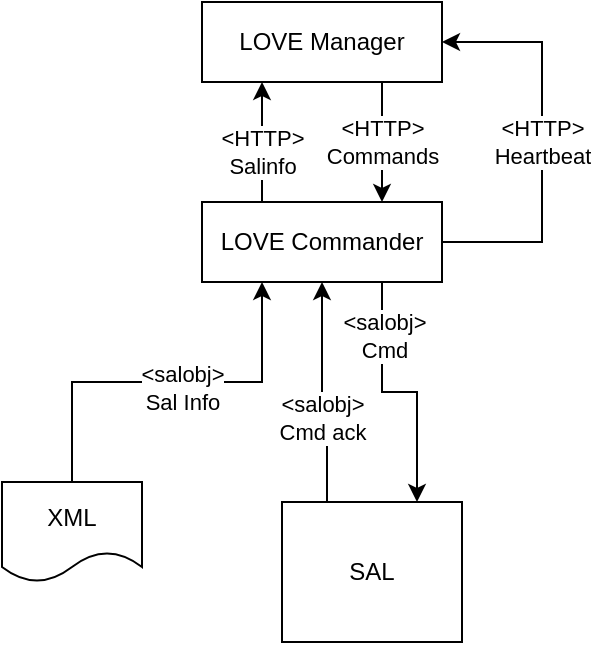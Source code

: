 <mxfile version="13.1.3">
    <diagram id="U1l7-eXsIaGOJO9FTsLU" name="Page-1">
        <mxGraphModel dx="2192" dy="1442" grid="1" gridSize="10" guides="1" tooltips="1" connect="1" arrows="1" fold="1" page="1" pageScale="1" pageWidth="850" pageHeight="1100" math="0" shadow="0">
            <root>
                <mxCell id="0"/>
                <mxCell id="1" parent="0"/>
                <mxCell id="z2sI0g_UWHXa1eLjBOKB-1" value="&amp;lt;HTTP&amp;gt;&lt;br&gt;Commands" style="edgeStyle=orthogonalEdgeStyle;rounded=0;orthogonalLoop=1;jettySize=auto;html=1;entryX=0.75;entryY=0;entryDx=0;entryDy=0;exitX=0.75;exitY=1;exitDx=0;exitDy=0;" parent="1" source="z2sI0g_UWHXa1eLjBOKB-4" target="z2sI0g_UWHXa1eLjBOKB-8" edge="1">
                    <mxGeometry relative="1" as="geometry"/>
                </mxCell>
                <mxCell id="z2sI0g_UWHXa1eLjBOKB-2" style="edgeStyle=orthogonalEdgeStyle;rounded=0;orthogonalLoop=1;jettySize=auto;html=1;exitX=0.25;exitY=1;exitDx=0;exitDy=0;entryX=0.25;entryY=0;entryDx=0;entryDy=0;startArrow=classic;startFill=1;endArrow=none;endFill=0;" parent="1" source="z2sI0g_UWHXa1eLjBOKB-4" target="z2sI0g_UWHXa1eLjBOKB-8" edge="1">
                    <mxGeometry relative="1" as="geometry"/>
                </mxCell>
                <mxCell id="z2sI0g_UWHXa1eLjBOKB-3" value="&amp;lt;HTTP&amp;gt;&lt;br&gt;Salinfo" style="edgeLabel;html=1;align=center;verticalAlign=middle;resizable=0;points=[];" parent="z2sI0g_UWHXa1eLjBOKB-2" vertex="1" connectable="0">
                    <mxGeometry x="0.237" y="1" relative="1" as="geometry">
                        <mxPoint x="-1" y="-2.35" as="offset"/>
                    </mxGeometry>
                </mxCell>
                <mxCell id="2" value="&amp;lt;HTTP&amp;gt;&lt;br&gt;Heartbeat" style="edgeStyle=orthogonalEdgeStyle;rounded=0;orthogonalLoop=1;jettySize=auto;html=1;exitX=1;exitY=0.5;exitDx=0;exitDy=0;entryX=1;entryY=0.5;entryDx=0;entryDy=0;startArrow=classic;startFill=1;endArrow=none;endFill=0;" edge="1" parent="1" source="z2sI0g_UWHXa1eLjBOKB-4" target="z2sI0g_UWHXa1eLjBOKB-8">
                    <mxGeometry relative="1" as="geometry">
                        <Array as="points">
                            <mxPoint x="410" y="390"/>
                            <mxPoint x="410" y="490"/>
                        </Array>
                    </mxGeometry>
                </mxCell>
                <mxCell id="z2sI0g_UWHXa1eLjBOKB-4" value="LOVE Manager" style="rounded=0;whiteSpace=wrap;html=1;" parent="1" vertex="1">
                    <mxGeometry x="240" y="370" width="120" height="40" as="geometry"/>
                </mxCell>
                <mxCell id="z2sI0g_UWHXa1eLjBOKB-5" style="edgeStyle=orthogonalEdgeStyle;rounded=0;orthogonalLoop=1;jettySize=auto;html=1;exitX=0.25;exitY=0;exitDx=0;exitDy=0;startArrow=none;startFill=0;endArrow=classic;endFill=1;entryX=0.5;entryY=1;entryDx=0;entryDy=0;" parent="1" source="z2sI0g_UWHXa1eLjBOKB-7" target="z2sI0g_UWHXa1eLjBOKB-8" edge="1">
                    <mxGeometry relative="1" as="geometry">
                        <Array as="points">
                            <mxPoint x="303" y="570"/>
                            <mxPoint x="300" y="570"/>
                        </Array>
                    </mxGeometry>
                </mxCell>
                <mxCell id="z2sI0g_UWHXa1eLjBOKB-6" value="&amp;lt;salobj&amp;gt;&lt;br&gt;Cmd ack" style="edgeLabel;html=1;align=center;verticalAlign=middle;resizable=0;points=[];" parent="z2sI0g_UWHXa1eLjBOKB-5" vertex="1" connectable="0">
                    <mxGeometry x="0.152" y="2" relative="1" as="geometry">
                        <mxPoint x="2" y="20.5" as="offset"/>
                    </mxGeometry>
                </mxCell>
                <mxCell id="z2sI0g_UWHXa1eLjBOKB-7" value="SAL" style="rounded=0;whiteSpace=wrap;html=1;" parent="1" vertex="1">
                    <mxGeometry x="280" y="620" width="90" height="70" as="geometry"/>
                </mxCell>
                <mxCell id="z2sI0g_UWHXa1eLjBOKB-12" style="edgeStyle=orthogonalEdgeStyle;rounded=0;orthogonalLoop=1;jettySize=auto;html=1;exitX=0.75;exitY=1;exitDx=0;exitDy=0;entryX=0.75;entryY=0;entryDx=0;entryDy=0;" parent="1" source="z2sI0g_UWHXa1eLjBOKB-8" target="z2sI0g_UWHXa1eLjBOKB-7" edge="1">
                    <mxGeometry relative="1" as="geometry"/>
                </mxCell>
                <mxCell id="z2sI0g_UWHXa1eLjBOKB-13" value="&amp;lt;salobj&amp;gt;&lt;br&gt;Cmd" style="edgeLabel;html=1;align=center;verticalAlign=middle;resizable=0;points=[];" parent="z2sI0g_UWHXa1eLjBOKB-12" vertex="1" connectable="0">
                    <mxGeometry x="-0.577" y="1" relative="1" as="geometry">
                        <mxPoint as="offset"/>
                    </mxGeometry>
                </mxCell>
                <mxCell id="z2sI0g_UWHXa1eLjBOKB-8" value="LOVE Commander" style="rounded=0;whiteSpace=wrap;html=1;" parent="1" vertex="1">
                    <mxGeometry x="240" y="470" width="120" height="40" as="geometry"/>
                </mxCell>
                <mxCell id="z2sI0g_UWHXa1eLjBOKB-9" style="edgeStyle=orthogonalEdgeStyle;rounded=0;orthogonalLoop=1;jettySize=auto;html=1;exitX=0.5;exitY=0;exitDx=0;exitDy=0;entryX=0.25;entryY=1;entryDx=0;entryDy=0;" parent="1" source="z2sI0g_UWHXa1eLjBOKB-11" target="z2sI0g_UWHXa1eLjBOKB-8" edge="1">
                    <mxGeometry relative="1" as="geometry"/>
                </mxCell>
                <mxCell id="z2sI0g_UWHXa1eLjBOKB-10" value="&amp;lt;salobj&amp;gt;&lt;br&gt;Sal Info" style="edgeLabel;html=1;align=center;verticalAlign=middle;resizable=0;points=[];" parent="z2sI0g_UWHXa1eLjBOKB-9" vertex="1" connectable="0">
                    <mxGeometry x="0.233" y="-3" relative="1" as="geometry">
                        <mxPoint x="-15" as="offset"/>
                    </mxGeometry>
                </mxCell>
                <mxCell id="z2sI0g_UWHXa1eLjBOKB-11" value="XML" style="shape=document;whiteSpace=wrap;html=1;boundedLbl=1;" parent="1" vertex="1">
                    <mxGeometry x="140" y="610" width="70" height="50" as="geometry"/>
                </mxCell>
            </root>
        </mxGraphModel>
    </diagram>
</mxfile>